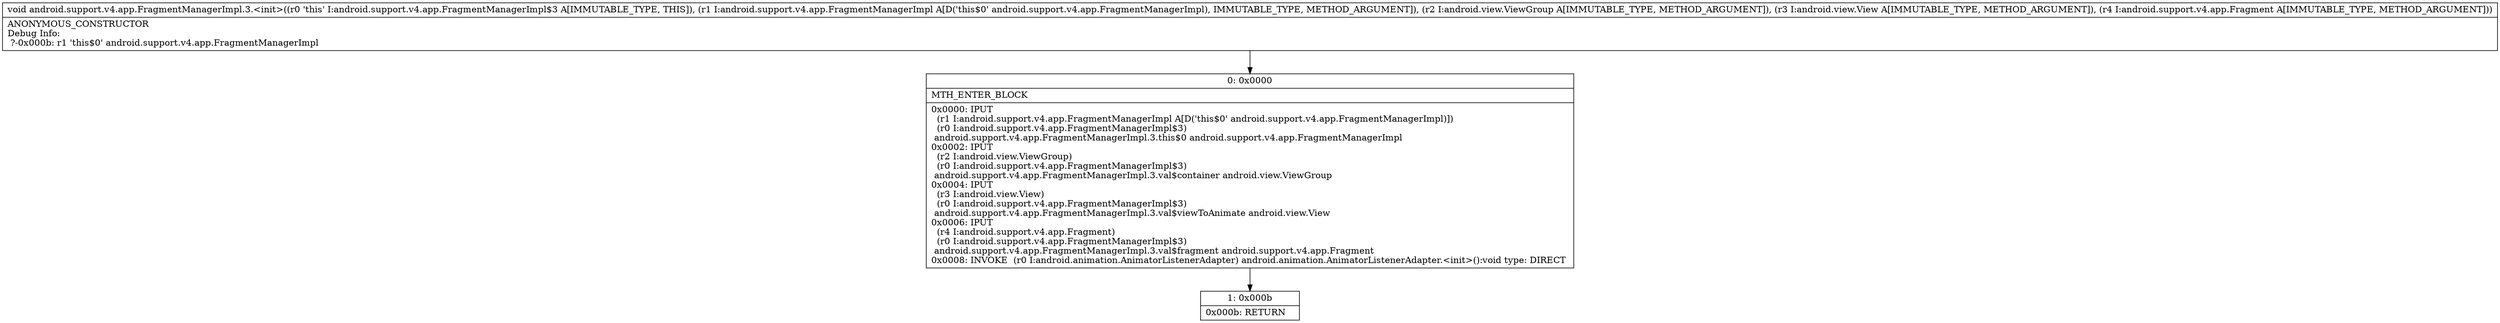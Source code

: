 digraph "CFG forandroid.support.v4.app.FragmentManagerImpl.3.\<init\>(Landroid\/support\/v4\/app\/FragmentManagerImpl;Landroid\/view\/ViewGroup;Landroid\/view\/View;Landroid\/support\/v4\/app\/Fragment;)V" {
Node_0 [shape=record,label="{0\:\ 0x0000|MTH_ENTER_BLOCK\l|0x0000: IPUT  \l  (r1 I:android.support.v4.app.FragmentManagerImpl A[D('this$0' android.support.v4.app.FragmentManagerImpl)])\l  (r0 I:android.support.v4.app.FragmentManagerImpl$3)\l android.support.v4.app.FragmentManagerImpl.3.this$0 android.support.v4.app.FragmentManagerImpl \l0x0002: IPUT  \l  (r2 I:android.view.ViewGroup)\l  (r0 I:android.support.v4.app.FragmentManagerImpl$3)\l android.support.v4.app.FragmentManagerImpl.3.val$container android.view.ViewGroup \l0x0004: IPUT  \l  (r3 I:android.view.View)\l  (r0 I:android.support.v4.app.FragmentManagerImpl$3)\l android.support.v4.app.FragmentManagerImpl.3.val$viewToAnimate android.view.View \l0x0006: IPUT  \l  (r4 I:android.support.v4.app.Fragment)\l  (r0 I:android.support.v4.app.FragmentManagerImpl$3)\l android.support.v4.app.FragmentManagerImpl.3.val$fragment android.support.v4.app.Fragment \l0x0008: INVOKE  (r0 I:android.animation.AnimatorListenerAdapter) android.animation.AnimatorListenerAdapter.\<init\>():void type: DIRECT \l}"];
Node_1 [shape=record,label="{1\:\ 0x000b|0x000b: RETURN   \l}"];
MethodNode[shape=record,label="{void android.support.v4.app.FragmentManagerImpl.3.\<init\>((r0 'this' I:android.support.v4.app.FragmentManagerImpl$3 A[IMMUTABLE_TYPE, THIS]), (r1 I:android.support.v4.app.FragmentManagerImpl A[D('this$0' android.support.v4.app.FragmentManagerImpl), IMMUTABLE_TYPE, METHOD_ARGUMENT]), (r2 I:android.view.ViewGroup A[IMMUTABLE_TYPE, METHOD_ARGUMENT]), (r3 I:android.view.View A[IMMUTABLE_TYPE, METHOD_ARGUMENT]), (r4 I:android.support.v4.app.Fragment A[IMMUTABLE_TYPE, METHOD_ARGUMENT]))  | ANONYMOUS_CONSTRUCTOR\lDebug Info:\l  ?\-0x000b: r1 'this$0' android.support.v4.app.FragmentManagerImpl\l}"];
MethodNode -> Node_0;
Node_0 -> Node_1;
}

